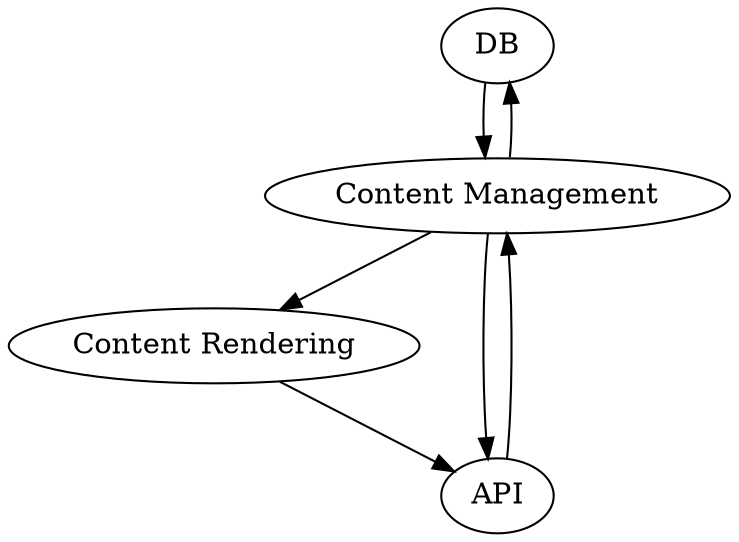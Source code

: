 digraph Server {
  DB -> "Content Management";
  "Content Management" -> DB;
  "Content Management" -> "Content Rendering";
  "Content Management" -> API;
  API -> "Content Management";
  "Content Rendering" -> API;
}